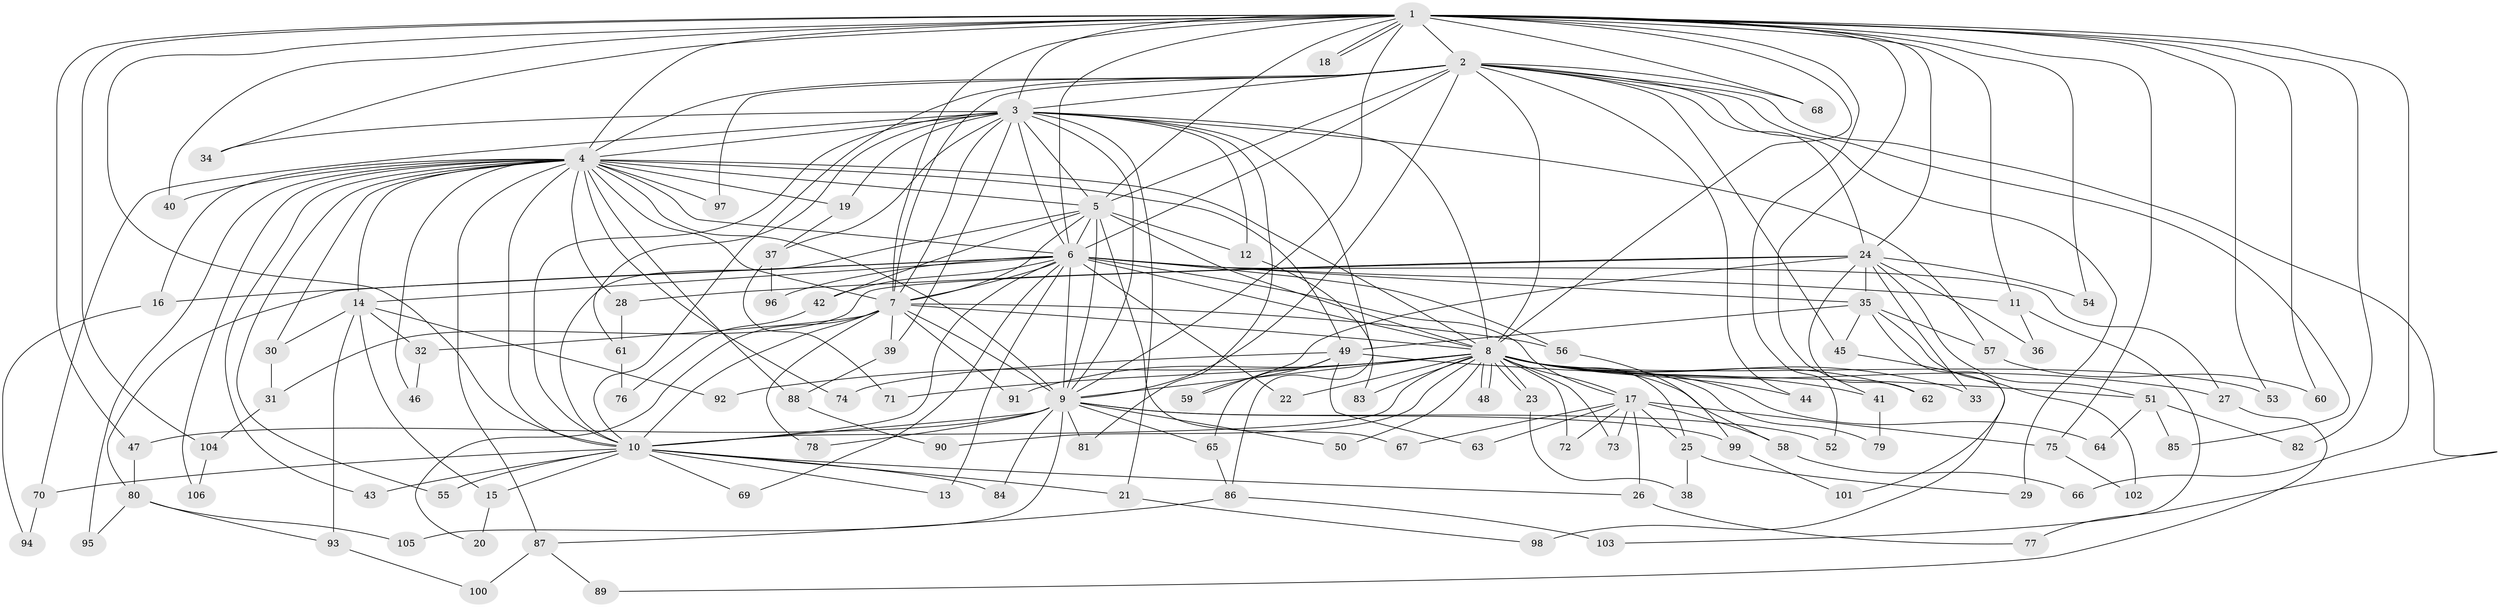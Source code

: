 // coarse degree distribution, {19: 0.046511627906976744, 11: 0.023255813953488372, 15: 0.023255813953488372, 21: 0.023255813953488372, 9: 0.023255813953488372, 17: 0.046511627906976744, 6: 0.023255813953488372, 7: 0.09302325581395349, 3: 0.20930232558139536, 1: 0.046511627906976744, 4: 0.11627906976744186, 8: 0.023255813953488372, 5: 0.023255813953488372, 2: 0.27906976744186046}
// Generated by graph-tools (version 1.1) at 2025/49/03/04/25 22:49:51]
// undirected, 106 vertices, 237 edges
graph export_dot {
  node [color=gray90,style=filled];
  1;
  2;
  3;
  4;
  5;
  6;
  7;
  8;
  9;
  10;
  11;
  12;
  13;
  14;
  15;
  16;
  17;
  18;
  19;
  20;
  21;
  22;
  23;
  24;
  25;
  26;
  27;
  28;
  29;
  30;
  31;
  32;
  33;
  34;
  35;
  36;
  37;
  38;
  39;
  40;
  41;
  42;
  43;
  44;
  45;
  46;
  47;
  48;
  49;
  50;
  51;
  52;
  53;
  54;
  55;
  56;
  57;
  58;
  59;
  60;
  61;
  62;
  63;
  64;
  65;
  66;
  67;
  68;
  69;
  70;
  71;
  72;
  73;
  74;
  75;
  76;
  77;
  78;
  79;
  80;
  81;
  82;
  83;
  84;
  85;
  86;
  87;
  88;
  89;
  90;
  91;
  92;
  93;
  94;
  95;
  96;
  97;
  98;
  99;
  100;
  101;
  102;
  103;
  104;
  105;
  106;
  1 -- 2;
  1 -- 3;
  1 -- 4;
  1 -- 5;
  1 -- 6;
  1 -- 7;
  1 -- 8;
  1 -- 9;
  1 -- 10;
  1 -- 11;
  1 -- 18;
  1 -- 18;
  1 -- 24;
  1 -- 34;
  1 -- 40;
  1 -- 41;
  1 -- 47;
  1 -- 52;
  1 -- 53;
  1 -- 54;
  1 -- 60;
  1 -- 66;
  1 -- 68;
  1 -- 75;
  1 -- 82;
  1 -- 104;
  2 -- 3;
  2 -- 4;
  2 -- 5;
  2 -- 6;
  2 -- 7;
  2 -- 8;
  2 -- 9;
  2 -- 10;
  2 -- 24;
  2 -- 29;
  2 -- 44;
  2 -- 45;
  2 -- 68;
  2 -- 77;
  2 -- 85;
  2 -- 97;
  3 -- 4;
  3 -- 5;
  3 -- 6;
  3 -- 7;
  3 -- 8;
  3 -- 9;
  3 -- 10;
  3 -- 12;
  3 -- 19;
  3 -- 21;
  3 -- 34;
  3 -- 37;
  3 -- 39;
  3 -- 57;
  3 -- 61;
  3 -- 70;
  3 -- 81;
  3 -- 86;
  4 -- 5;
  4 -- 6;
  4 -- 7;
  4 -- 8;
  4 -- 9;
  4 -- 10;
  4 -- 14;
  4 -- 16;
  4 -- 19;
  4 -- 28;
  4 -- 30;
  4 -- 40;
  4 -- 43;
  4 -- 46;
  4 -- 49;
  4 -- 55;
  4 -- 74;
  4 -- 87;
  4 -- 88;
  4 -- 95;
  4 -- 97;
  4 -- 106;
  5 -- 6;
  5 -- 7;
  5 -- 8;
  5 -- 9;
  5 -- 10;
  5 -- 12;
  5 -- 42;
  5 -- 67;
  6 -- 7;
  6 -- 8;
  6 -- 9;
  6 -- 10;
  6 -- 11;
  6 -- 13;
  6 -- 14;
  6 -- 16;
  6 -- 17;
  6 -- 22;
  6 -- 27;
  6 -- 35;
  6 -- 42;
  6 -- 56;
  6 -- 69;
  6 -- 80;
  6 -- 96;
  7 -- 8;
  7 -- 9;
  7 -- 10;
  7 -- 20;
  7 -- 32;
  7 -- 39;
  7 -- 56;
  7 -- 78;
  7 -- 91;
  8 -- 9;
  8 -- 10;
  8 -- 17;
  8 -- 22;
  8 -- 23;
  8 -- 23;
  8 -- 25;
  8 -- 27;
  8 -- 33;
  8 -- 41;
  8 -- 44;
  8 -- 48;
  8 -- 48;
  8 -- 50;
  8 -- 53;
  8 -- 58;
  8 -- 62;
  8 -- 64;
  8 -- 71;
  8 -- 72;
  8 -- 73;
  8 -- 79;
  8 -- 83;
  8 -- 90;
  8 -- 91;
  8 -- 92;
  9 -- 10;
  9 -- 47;
  9 -- 50;
  9 -- 52;
  9 -- 65;
  9 -- 78;
  9 -- 81;
  9 -- 84;
  9 -- 99;
  9 -- 105;
  10 -- 13;
  10 -- 15;
  10 -- 21;
  10 -- 26;
  10 -- 43;
  10 -- 55;
  10 -- 69;
  10 -- 70;
  10 -- 84;
  11 -- 36;
  11 -- 103;
  12 -- 83;
  14 -- 15;
  14 -- 30;
  14 -- 32;
  14 -- 92;
  14 -- 93;
  15 -- 20;
  16 -- 94;
  17 -- 25;
  17 -- 26;
  17 -- 58;
  17 -- 63;
  17 -- 67;
  17 -- 72;
  17 -- 73;
  17 -- 75;
  19 -- 37;
  21 -- 98;
  23 -- 38;
  24 -- 28;
  24 -- 31;
  24 -- 33;
  24 -- 35;
  24 -- 36;
  24 -- 51;
  24 -- 54;
  24 -- 59;
  24 -- 62;
  25 -- 29;
  25 -- 38;
  26 -- 77;
  27 -- 89;
  28 -- 61;
  30 -- 31;
  31 -- 104;
  32 -- 46;
  35 -- 45;
  35 -- 49;
  35 -- 57;
  35 -- 101;
  35 -- 102;
  37 -- 71;
  37 -- 96;
  39 -- 88;
  41 -- 79;
  42 -- 76;
  45 -- 98;
  47 -- 80;
  49 -- 51;
  49 -- 59;
  49 -- 63;
  49 -- 65;
  49 -- 74;
  51 -- 64;
  51 -- 82;
  51 -- 85;
  56 -- 99;
  57 -- 60;
  58 -- 66;
  61 -- 76;
  65 -- 86;
  70 -- 94;
  75 -- 102;
  80 -- 93;
  80 -- 95;
  80 -- 105;
  86 -- 87;
  86 -- 103;
  87 -- 89;
  87 -- 100;
  88 -- 90;
  93 -- 100;
  99 -- 101;
  104 -- 106;
}
